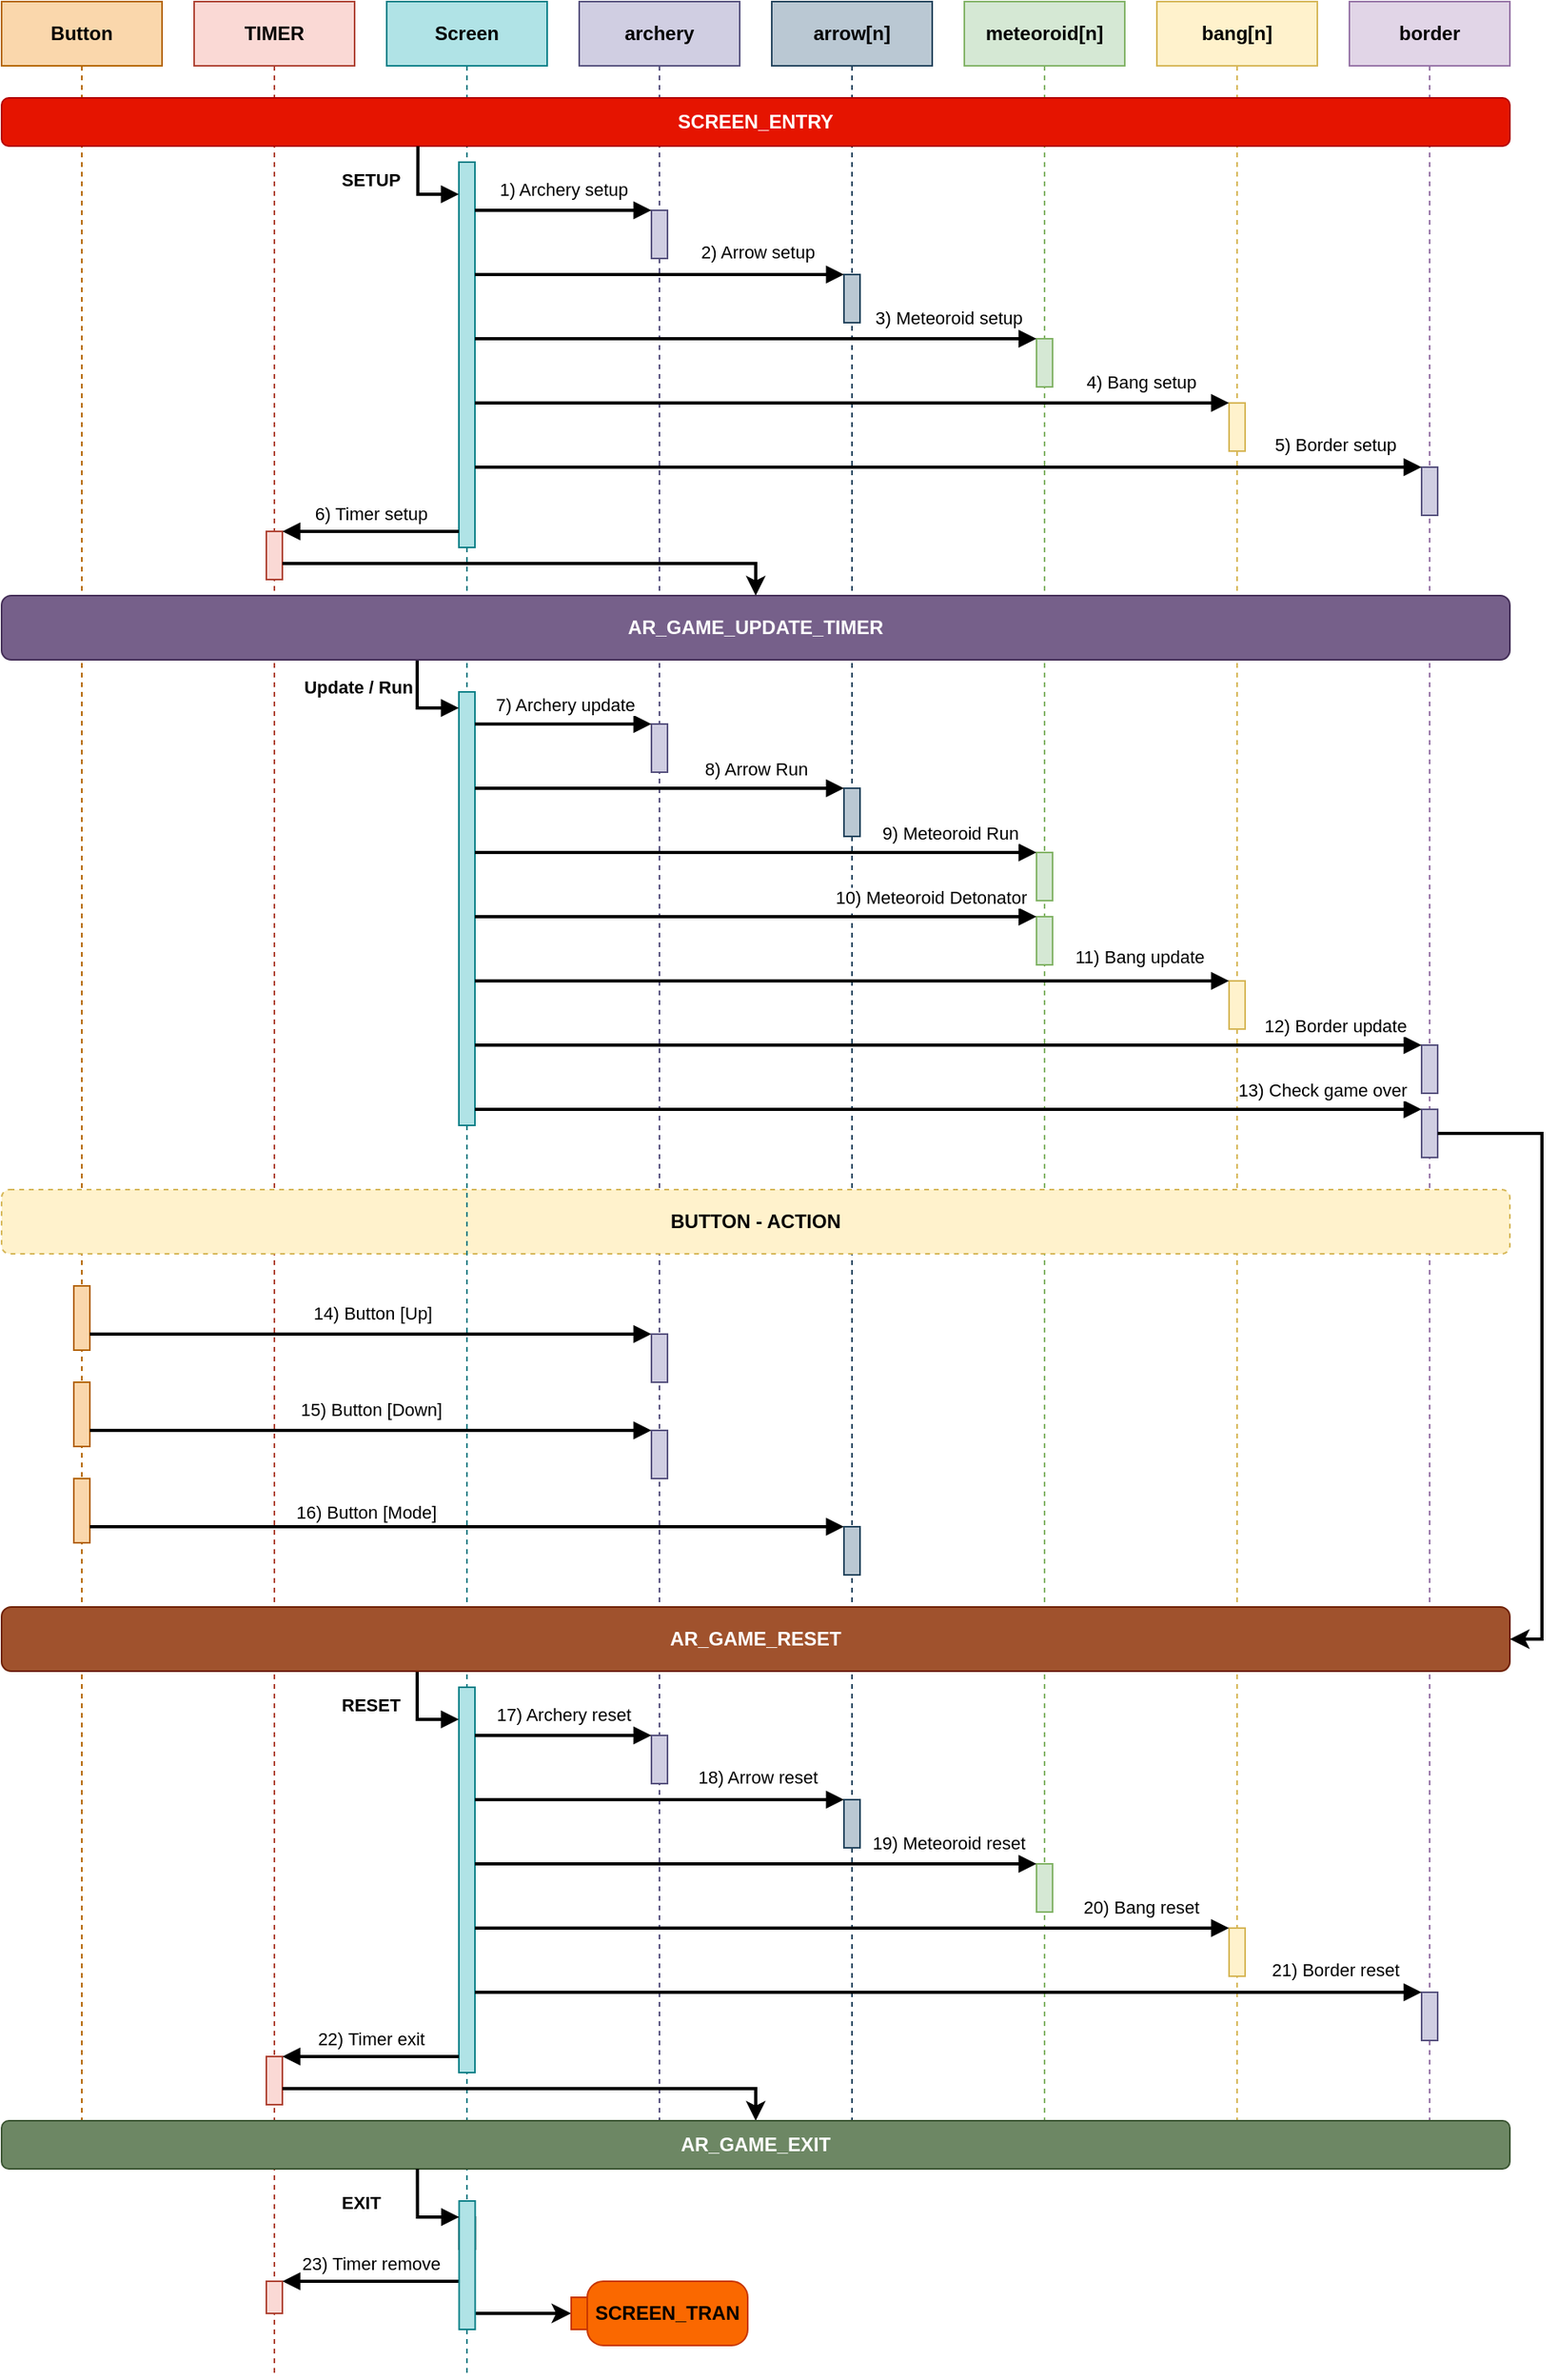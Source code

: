 <mxfile version="21.6.8" type="github">
  <diagram name="Page-1" id="XmMSLhCUoNzwrdltwVLn">
    <mxGraphModel dx="1434" dy="837" grid="1" gridSize="10" guides="1" tooltips="1" connect="1" arrows="1" fold="1" page="1" pageScale="1" pageWidth="850" pageHeight="1100" math="0" shadow="0">
      <root>
        <mxCell id="0" />
        <mxCell id="1" parent="0" />
        <mxCell id="TgqW0E55NQurusgmHkcH-16" value="&lt;b&gt;bang[n]&lt;/b&gt;" style="shape=umlLifeline;perimeter=lifelinePerimeter;whiteSpace=wrap;html=1;container=1;dropTarget=0;collapsible=0;recursiveResize=0;outlineConnect=0;portConstraint=eastwest;newEdgeStyle={&quot;edgeStyle&quot;:&quot;elbowEdgeStyle&quot;,&quot;elbow&quot;:&quot;vertical&quot;,&quot;curved&quot;:0,&quot;rounded&quot;:0};fillColor=#fff2cc;strokeColor=#d6b656;" parent="1" vertex="1">
          <mxGeometry x="760" y="40" width="100" height="1330" as="geometry" />
        </mxCell>
        <mxCell id="nxTy33qIeVhGuTtBE0xt-5" value="" style="html=1;points=[[0,0,0,0,5],[0,1,0,0,-5],[1,0,0,0,5],[1,1,0,0,-5]];perimeter=orthogonalPerimeter;outlineConnect=0;targetShapes=umlLifeline;portConstraint=eastwest;newEdgeStyle={&quot;curved&quot;:0,&quot;rounded&quot;:0};fillColor=#fff2cc;strokeColor=#d6b656;" vertex="1" parent="TgqW0E55NQurusgmHkcH-16">
          <mxGeometry x="45" y="250" width="10" height="30" as="geometry" />
        </mxCell>
        <mxCell id="TgqW0E55NQurusgmHkcH-17" value="&lt;b&gt;meteoroid[n]&lt;/b&gt;" style="shape=umlLifeline;perimeter=lifelinePerimeter;whiteSpace=wrap;html=1;container=1;dropTarget=0;collapsible=0;recursiveResize=0;outlineConnect=0;portConstraint=eastwest;newEdgeStyle={&quot;edgeStyle&quot;:&quot;elbowEdgeStyle&quot;,&quot;elbow&quot;:&quot;vertical&quot;,&quot;curved&quot;:0,&quot;rounded&quot;:0};fillColor=#d5e8d4;strokeColor=#82b366;" parent="1" vertex="1">
          <mxGeometry x="640" y="40" width="100" height="1340" as="geometry" />
        </mxCell>
        <mxCell id="nxTy33qIeVhGuTtBE0xt-3" value="" style="html=1;points=[[0,0,0,0,5],[0,1,0,0,-5],[1,0,0,0,5],[1,1,0,0,-5]];perimeter=orthogonalPerimeter;outlineConnect=0;targetShapes=umlLifeline;portConstraint=eastwest;newEdgeStyle={&quot;curved&quot;:0,&quot;rounded&quot;:0};fillColor=#d5e8d4;strokeColor=#82b366;" vertex="1" parent="TgqW0E55NQurusgmHkcH-17">
          <mxGeometry x="45" y="210" width="10" height="30" as="geometry" />
        </mxCell>
        <mxCell id="TgqW0E55NQurusgmHkcH-15" value="&lt;b&gt;arrow[n]&lt;/b&gt;" style="shape=umlLifeline;perimeter=lifelinePerimeter;whiteSpace=wrap;html=1;container=1;dropTarget=0;collapsible=0;recursiveResize=0;outlineConnect=0;portConstraint=eastwest;newEdgeStyle={&quot;edgeStyle&quot;:&quot;elbowEdgeStyle&quot;,&quot;elbow&quot;:&quot;vertical&quot;,&quot;curved&quot;:0,&quot;rounded&quot;:0};fillColor=#bac8d3;strokeColor=#23445d;" parent="1" vertex="1">
          <mxGeometry x="520" y="40" width="100" height="1340" as="geometry" />
        </mxCell>
        <mxCell id="TgqW0E55NQurusgmHkcH-34" value="" style="html=1;points=[[0,0,0,0,5],[0,1,0,0,-5],[1,0,0,0,5],[1,1,0,0,-5]];perimeter=orthogonalPerimeter;outlineConnect=0;targetShapes=umlLifeline;portConstraint=eastwest;newEdgeStyle={&quot;curved&quot;:0,&quot;rounded&quot;:0};fillColor=#bac8d3;strokeColor=#23445d;" parent="TgqW0E55NQurusgmHkcH-15" vertex="1">
          <mxGeometry x="45" y="170" width="10" height="30" as="geometry" />
        </mxCell>
        <mxCell id="TgqW0E55NQurusgmHkcH-18" value="&lt;b&gt;border&lt;/b&gt;" style="shape=umlLifeline;perimeter=lifelinePerimeter;whiteSpace=wrap;html=1;container=1;dropTarget=0;collapsible=0;recursiveResize=0;outlineConnect=0;portConstraint=eastwest;newEdgeStyle={&quot;edgeStyle&quot;:&quot;elbowEdgeStyle&quot;,&quot;elbow&quot;:&quot;vertical&quot;,&quot;curved&quot;:0,&quot;rounded&quot;:0};fillColor=#e1d5e7;strokeColor=#9673a6;" parent="1" vertex="1">
          <mxGeometry x="880" y="40" width="100" height="1330" as="geometry" />
        </mxCell>
        <mxCell id="nxTy33qIeVhGuTtBE0xt-7" value="" style="html=1;points=[[0,0,0,0,5],[0,1,0,0,-5],[1,0,0,0,5],[1,1,0,0,-5]];perimeter=orthogonalPerimeter;outlineConnect=0;targetShapes=umlLifeline;portConstraint=eastwest;newEdgeStyle={&quot;curved&quot;:0,&quot;rounded&quot;:0};fillColor=#d0cee2;strokeColor=#56517e;" vertex="1" parent="TgqW0E55NQurusgmHkcH-18">
          <mxGeometry x="45" y="290" width="10" height="30" as="geometry" />
        </mxCell>
        <mxCell id="TgqW0E55NQurusgmHkcH-14" value="&lt;b&gt;archery&lt;/b&gt;" style="shape=umlLifeline;perimeter=lifelinePerimeter;whiteSpace=wrap;html=1;container=1;dropTarget=0;collapsible=0;recursiveResize=0;outlineConnect=0;portConstraint=eastwest;newEdgeStyle={&quot;edgeStyle&quot;:&quot;elbowEdgeStyle&quot;,&quot;elbow&quot;:&quot;vertical&quot;,&quot;curved&quot;:0,&quot;rounded&quot;:0};fillColor=#d0cee2;strokeColor=#56517e;" parent="1" vertex="1">
          <mxGeometry x="400" y="40" width="100" height="1330" as="geometry" />
        </mxCell>
        <mxCell id="TgqW0E55NQurusgmHkcH-23" value="" style="html=1;points=[[0,0,0,0,5],[0,1,0,0,-5],[1,0,0,0,5],[1,1,0,0,-5]];perimeter=orthogonalPerimeter;outlineConnect=0;targetShapes=umlLifeline;portConstraint=eastwest;newEdgeStyle={&quot;curved&quot;:0,&quot;rounded&quot;:0};fillColor=#d0cee2;strokeColor=#56517e;" parent="TgqW0E55NQurusgmHkcH-14" vertex="1">
          <mxGeometry x="45" y="130" width="10" height="30" as="geometry" />
        </mxCell>
        <mxCell id="TgqW0E55NQurusgmHkcH-11" value="&lt;b&gt;Button&lt;/b&gt;" style="shape=umlLifeline;perimeter=lifelinePerimeter;whiteSpace=wrap;html=1;container=1;dropTarget=0;collapsible=0;recursiveResize=0;outlineConnect=0;portConstraint=eastwest;newEdgeStyle={&quot;curved&quot;:0,&quot;rounded&quot;:0};fillColor=#fad7ac;strokeColor=#b46504;" parent="1" vertex="1">
          <mxGeometry x="40" y="40" width="100" height="1340" as="geometry" />
        </mxCell>
        <mxCell id="TgqW0E55NQurusgmHkcH-12" value="&lt;b&gt;TIMER&lt;/b&gt;" style="shape=umlLifeline;perimeter=lifelinePerimeter;whiteSpace=wrap;html=1;container=1;dropTarget=0;collapsible=0;recursiveResize=0;outlineConnect=0;portConstraint=eastwest;newEdgeStyle={&quot;curved&quot;:0,&quot;rounded&quot;:0};fillColor=#fad9d5;strokeColor=#ae4132;" parent="1" vertex="1">
          <mxGeometry x="160" y="40" width="100" height="1480" as="geometry" />
        </mxCell>
        <mxCell id="nxTy33qIeVhGuTtBE0xt-9" value="" style="html=1;points=[[0,0,0,0,5],[0,1,0,0,-5],[1,0,0,0,5],[1,1,0,0,-5]];perimeter=orthogonalPerimeter;outlineConnect=0;targetShapes=umlLifeline;portConstraint=eastwest;newEdgeStyle={&quot;curved&quot;:0,&quot;rounded&quot;:0};fillColor=#fad9d5;strokeColor=#ae4132;" vertex="1" parent="TgqW0E55NQurusgmHkcH-12">
          <mxGeometry x="45" y="330" width="10" height="30" as="geometry" />
        </mxCell>
        <mxCell id="nxTy33qIeVhGuTtBE0xt-98" value="" style="html=1;points=[];perimeter=orthogonalPerimeter;outlineConnect=0;targetShapes=umlLifeline;portConstraint=eastwest;newEdgeStyle={&quot;edgeStyle&quot;:&quot;elbowEdgeStyle&quot;,&quot;elbow&quot;:&quot;vertical&quot;,&quot;curved&quot;:0,&quot;rounded&quot;:0};fillColor=#fad7ac;strokeColor=#b46504;" vertex="1" parent="TgqW0E55NQurusgmHkcH-12">
          <mxGeometry x="-75" y="800" width="10" height="40" as="geometry" />
        </mxCell>
        <mxCell id="nxTy33qIeVhGuTtBE0xt-105" value="" style="html=1;verticalAlign=bottom;endArrow=block;curved=0;rounded=0;strokeWidth=2;" edge="1" parent="TgqW0E55NQurusgmHkcH-12" target="nxTy33qIeVhGuTtBE0xt-104" source="nxTy33qIeVhGuTtBE0xt-98">
          <mxGeometry width="80" relative="1" as="geometry">
            <mxPoint x="-60" y="830" as="sourcePoint" />
            <mxPoint x="300" y="860" as="targetPoint" />
            <Array as="points">
              <mxPoint x="250" y="830" />
            </Array>
          </mxGeometry>
        </mxCell>
        <mxCell id="nxTy33qIeVhGuTtBE0xt-150" value="14) Button [Up] " style="edgeLabel;html=1;align=center;verticalAlign=middle;resizable=0;points=[];" vertex="1" connectable="0" parent="nxTy33qIeVhGuTtBE0xt-105">
          <mxGeometry x="0.02" y="1" relative="1" as="geometry">
            <mxPoint x="-3" y="-12" as="offset" />
          </mxGeometry>
        </mxCell>
        <mxCell id="nxTy33qIeVhGuTtBE0xt-104" value="" style="html=1;points=[[0,0,0,0,5],[0,1,0,0,-5],[1,0,0,0,5],[1,1,0,0,-5]];perimeter=orthogonalPerimeter;outlineConnect=0;targetShapes=umlLifeline;portConstraint=eastwest;newEdgeStyle={&quot;curved&quot;:0,&quot;rounded&quot;:0};fillColor=#d0cee2;strokeColor=#56517e;" vertex="1" parent="TgqW0E55NQurusgmHkcH-12">
          <mxGeometry x="285" y="830" width="10" height="30" as="geometry" />
        </mxCell>
        <mxCell id="nxTy33qIeVhGuTtBE0xt-106" value="" style="html=1;points=[];perimeter=orthogonalPerimeter;outlineConnect=0;targetShapes=umlLifeline;portConstraint=eastwest;newEdgeStyle={&quot;edgeStyle&quot;:&quot;elbowEdgeStyle&quot;,&quot;elbow&quot;:&quot;vertical&quot;,&quot;curved&quot;:0,&quot;rounded&quot;:0};fillColor=#fad7ac;strokeColor=#b46504;" vertex="1" parent="TgqW0E55NQurusgmHkcH-12">
          <mxGeometry x="-75" y="860" width="10" height="40" as="geometry" />
        </mxCell>
        <mxCell id="nxTy33qIeVhGuTtBE0xt-108" value="" style="html=1;verticalAlign=bottom;endArrow=block;curved=0;rounded=0;strokeWidth=2;" edge="1" parent="TgqW0E55NQurusgmHkcH-12" source="nxTy33qIeVhGuTtBE0xt-106" target="nxTy33qIeVhGuTtBE0xt-107">
          <mxGeometry width="80" relative="1" as="geometry">
            <mxPoint x="-60" y="890" as="sourcePoint" />
            <mxPoint x="300" y="920" as="targetPoint" />
            <Array as="points">
              <mxPoint x="250" y="890" />
            </Array>
            <mxPoint as="offset" />
          </mxGeometry>
        </mxCell>
        <mxCell id="nxTy33qIeVhGuTtBE0xt-107" value="" style="html=1;points=[[0,0,0,0,5],[0,1,0,0,-5],[1,0,0,0,5],[1,1,0,0,-5]];perimeter=orthogonalPerimeter;outlineConnect=0;targetShapes=umlLifeline;portConstraint=eastwest;newEdgeStyle={&quot;curved&quot;:0,&quot;rounded&quot;:0};fillColor=#d0cee2;strokeColor=#56517e;" vertex="1" parent="TgqW0E55NQurusgmHkcH-12">
          <mxGeometry x="285" y="890" width="10" height="30" as="geometry" />
        </mxCell>
        <mxCell id="nxTy33qIeVhGuTtBE0xt-109" value="" style="html=1;points=[];perimeter=orthogonalPerimeter;outlineConnect=0;targetShapes=umlLifeline;portConstraint=eastwest;newEdgeStyle={&quot;edgeStyle&quot;:&quot;elbowEdgeStyle&quot;,&quot;elbow&quot;:&quot;vertical&quot;,&quot;curved&quot;:0,&quot;rounded&quot;:0};fillColor=#fad7ac;strokeColor=#b46504;" vertex="1" parent="TgqW0E55NQurusgmHkcH-12">
          <mxGeometry x="-75" y="920" width="10" height="40" as="geometry" />
        </mxCell>
        <mxCell id="nxTy33qIeVhGuTtBE0xt-111" value="" style="html=1;verticalAlign=bottom;endArrow=block;curved=0;rounded=0;strokeWidth=2;" edge="1" parent="TgqW0E55NQurusgmHkcH-12" source="nxTy33qIeVhGuTtBE0xt-109">
          <mxGeometry x="-0.255" width="80" relative="1" as="geometry">
            <mxPoint x="-60" y="950" as="sourcePoint" />
            <mxPoint x="405" y="950" as="targetPoint" />
            <Array as="points">
              <mxPoint x="250" y="950" />
            </Array>
            <mxPoint as="offset" />
          </mxGeometry>
        </mxCell>
        <mxCell id="nxTy33qIeVhGuTtBE0xt-103" value="&lt;b&gt;BUTTON - ACTION&lt;/b&gt;" style="html=1;align=center;verticalAlign=middle;rounded=1;absoluteArcSize=1;arcSize=10;dashed=1;whiteSpace=wrap;fillColor=#fff2cc;strokeColor=#d6b656;" vertex="1" parent="TgqW0E55NQurusgmHkcH-12">
          <mxGeometry x="-120" y="740" width="940" height="40" as="geometry" />
        </mxCell>
        <mxCell id="nxTy33qIeVhGuTtBE0xt-110" value="" style="html=1;points=[[0,0,0,0,5],[0,1,0,0,-5],[1,0,0,0,5],[1,1,0,0,-5]];perimeter=orthogonalPerimeter;outlineConnect=0;targetShapes=umlLifeline;portConstraint=eastwest;newEdgeStyle={&quot;curved&quot;:0,&quot;rounded&quot;:0};fillColor=#bac8d3;strokeColor=#23445d;" vertex="1" parent="TgqW0E55NQurusgmHkcH-12">
          <mxGeometry x="405" y="950" width="10" height="30" as="geometry" />
        </mxCell>
        <mxCell id="nxTy33qIeVhGuTtBE0xt-157" value="" style="html=1;points=[[0,0,0,0,5],[0,1,0,0,-5],[1,0,0,0,5],[1,1,0,0,-5]];perimeter=orthogonalPerimeter;outlineConnect=0;targetShapes=umlLifeline;portConstraint=eastwest;newEdgeStyle={&quot;curved&quot;:0,&quot;rounded&quot;:0};fillColor=#fad9d5;strokeColor=#ae4132;" vertex="1" parent="TgqW0E55NQurusgmHkcH-12">
          <mxGeometry x="45" y="1420" width="10" height="20" as="geometry" />
        </mxCell>
        <mxCell id="nxTy33qIeVhGuTtBE0xt-158" value="" style="html=1;verticalAlign=bottom;endArrow=block;curved=0;rounded=0;strokeWidth=2;" edge="1" parent="TgqW0E55NQurusgmHkcH-12" target="nxTy33qIeVhGuTtBE0xt-157">
          <mxGeometry width="80" relative="1" as="geometry">
            <mxPoint x="165" y="1420" as="sourcePoint" />
            <mxPoint x="55" y="1450" as="targetPoint" />
            <Array as="points" />
          </mxGeometry>
        </mxCell>
        <mxCell id="nxTy33qIeVhGuTtBE0xt-159" value="23) Timer remove" style="edgeLabel;html=1;align=center;verticalAlign=middle;resizable=0;points=[];" vertex="1" connectable="0" parent="nxTy33qIeVhGuTtBE0xt-158">
          <mxGeometry x="-0.166" y="-2" relative="1" as="geometry">
            <mxPoint x="-9" y="-9" as="offset" />
          </mxGeometry>
        </mxCell>
        <mxCell id="TgqW0E55NQurusgmHkcH-13" value="&lt;b&gt;Screen&lt;/b&gt;" style="shape=umlLifeline;perimeter=lifelinePerimeter;whiteSpace=wrap;html=1;container=1;dropTarget=0;collapsible=0;recursiveResize=0;outlineConnect=0;portConstraint=eastwest;newEdgeStyle={&quot;edgeStyle&quot;:&quot;elbowEdgeStyle&quot;,&quot;elbow&quot;:&quot;vertical&quot;,&quot;curved&quot;:0,&quot;rounded&quot;:0};fillColor=#b0e3e6;strokeColor=#0e8088;" parent="1" vertex="1">
          <mxGeometry x="280" y="40" width="100" height="1480" as="geometry" />
        </mxCell>
        <mxCell id="TgqW0E55NQurusgmHkcH-22" value="" style="html=1;points=[[0,0,0,0,5],[0,1,0,0,-5],[1,0,0,0,5],[1,1,0,0,-5]];perimeter=orthogonalPerimeter;outlineConnect=0;targetShapes=umlLifeline;portConstraint=eastwest;newEdgeStyle={&quot;curved&quot;:0,&quot;rounded&quot;:0};" parent="TgqW0E55NQurusgmHkcH-13" vertex="1">
          <mxGeometry x="45" y="120" width="10" height="20" as="geometry" />
        </mxCell>
        <mxCell id="TgqW0E55NQurusgmHkcH-31" value="" style="html=1;points=[[0,0,0,0,5],[0,1,0,0,-5],[1,0,0,0,5],[1,1,0,0,-5]];perimeter=orthogonalPerimeter;outlineConnect=0;targetShapes=umlLifeline;portConstraint=eastwest;newEdgeStyle={&quot;curved&quot;:0,&quot;rounded&quot;:0};fillColor=#b0e3e6;strokeColor=#0e8088;" parent="TgqW0E55NQurusgmHkcH-13" vertex="1">
          <mxGeometry x="45" y="100" width="10" height="240" as="geometry" />
        </mxCell>
        <mxCell id="nxTy33qIeVhGuTtBE0xt-81" value="" style="html=1;points=[[0,0,0,0,5],[0,1,0,0,-5],[1,0,0,0,5],[1,1,0,0,-5]];perimeter=orthogonalPerimeter;outlineConnect=0;targetShapes=umlLifeline;portConstraint=eastwest;newEdgeStyle={&quot;curved&quot;:0,&quot;rounded&quot;:0};" vertex="1" parent="TgqW0E55NQurusgmHkcH-13">
          <mxGeometry x="45" y="440" width="10" height="20" as="geometry" />
        </mxCell>
        <mxCell id="nxTy33qIeVhGuTtBE0xt-82" value="" style="html=1;points=[[0,0,0,0,5],[0,1,0,0,-5],[1,0,0,0,5],[1,1,0,0,-5]];perimeter=orthogonalPerimeter;outlineConnect=0;targetShapes=umlLifeline;portConstraint=eastwest;newEdgeStyle={&quot;curved&quot;:0,&quot;rounded&quot;:0};fillColor=#b0e3e6;strokeColor=#0e8088;" vertex="1" parent="TgqW0E55NQurusgmHkcH-13">
          <mxGeometry x="45" y="430" width="10" height="270" as="geometry" />
        </mxCell>
        <mxCell id="nxTy33qIeVhGuTtBE0xt-83" value="" style="html=1;points=[[0,0,0,0,5],[0,1,0,0,-5],[1,0,0,0,5],[1,1,0,0,-5]];perimeter=orthogonalPerimeter;outlineConnect=0;targetShapes=umlLifeline;portConstraint=eastwest;newEdgeStyle={&quot;curved&quot;:0,&quot;rounded&quot;:0};fillColor=#d0cee2;strokeColor=#56517e;" vertex="1" parent="TgqW0E55NQurusgmHkcH-13">
          <mxGeometry x="165" y="450" width="10" height="30" as="geometry" />
        </mxCell>
        <mxCell id="nxTy33qIeVhGuTtBE0xt-89" value="" style="html=1;verticalAlign=bottom;endArrow=block;curved=0;rounded=0;strokeWidth=2;" edge="1" parent="TgqW0E55NQurusgmHkcH-13" source="nxTy33qIeVhGuTtBE0xt-82" target="nxTy33qIeVhGuTtBE0xt-83">
          <mxGeometry width="80" relative="1" as="geometry">
            <mxPoint x="60" y="450" as="sourcePoint" />
            <mxPoint x="180" y="480" as="targetPoint" />
            <Array as="points">
              <mxPoint x="130" y="450" />
            </Array>
          </mxGeometry>
        </mxCell>
        <mxCell id="nxTy33qIeVhGuTtBE0xt-119" value="7) Archery update" style="edgeLabel;html=1;align=center;verticalAlign=middle;resizable=0;points=[];" vertex="1" connectable="0" parent="nxTy33qIeVhGuTtBE0xt-89">
          <mxGeometry x="0.157" y="1" relative="1" as="geometry">
            <mxPoint x="-8" y="-11" as="offset" />
          </mxGeometry>
        </mxCell>
        <mxCell id="nxTy33qIeVhGuTtBE0xt-84" value="" style="html=1;points=[[0,0,0,0,5],[0,1,0,0,-5],[1,0,0,0,5],[1,1,0,0,-5]];perimeter=orthogonalPerimeter;outlineConnect=0;targetShapes=umlLifeline;portConstraint=eastwest;newEdgeStyle={&quot;curved&quot;:0,&quot;rounded&quot;:0};fillColor=#bac8d3;strokeColor=#23445d;" vertex="1" parent="TgqW0E55NQurusgmHkcH-13">
          <mxGeometry x="285" y="490" width="10" height="30" as="geometry" />
        </mxCell>
        <mxCell id="nxTy33qIeVhGuTtBE0xt-90" value="" style="html=1;verticalAlign=bottom;endArrow=block;curved=0;rounded=0;strokeWidth=2;" edge="1" parent="TgqW0E55NQurusgmHkcH-13" source="nxTy33qIeVhGuTtBE0xt-82" target="nxTy33qIeVhGuTtBE0xt-84">
          <mxGeometry x="0.522" width="80" relative="1" as="geometry">
            <mxPoint x="60" y="490" as="sourcePoint" />
            <mxPoint x="280" y="490" as="targetPoint" />
            <Array as="points">
              <mxPoint x="135" y="490" />
            </Array>
            <mxPoint as="offset" />
          </mxGeometry>
        </mxCell>
        <mxCell id="nxTy33qIeVhGuTtBE0xt-120" value="8) Arrow Run" style="edgeLabel;html=1;align=center;verticalAlign=middle;resizable=0;points=[];" vertex="1" connectable="0" parent="nxTy33qIeVhGuTtBE0xt-90">
          <mxGeometry x="0.332" y="1" relative="1" as="geometry">
            <mxPoint x="22" y="-11" as="offset" />
          </mxGeometry>
        </mxCell>
        <mxCell id="nxTy33qIeVhGuTtBE0xt-86" value="" style="html=1;points=[[0,0,0,0,5],[0,1,0,0,-5],[1,0,0,0,5],[1,1,0,0,-5]];perimeter=orthogonalPerimeter;outlineConnect=0;targetShapes=umlLifeline;portConstraint=eastwest;newEdgeStyle={&quot;curved&quot;:0,&quot;rounded&quot;:0};fillColor=#d5e8d4;strokeColor=#82b366;" vertex="1" parent="TgqW0E55NQurusgmHkcH-13">
          <mxGeometry x="405" y="530" width="10" height="30" as="geometry" />
        </mxCell>
        <mxCell id="nxTy33qIeVhGuTtBE0xt-91" value="" style="html=1;verticalAlign=bottom;endArrow=block;curved=0;rounded=0;strokeWidth=2;" edge="1" parent="TgqW0E55NQurusgmHkcH-13" source="nxTy33qIeVhGuTtBE0xt-82" target="nxTy33qIeVhGuTtBE0xt-86">
          <mxGeometry x="0.684" width="80" relative="1" as="geometry">
            <mxPoint x="175" y="530" as="sourcePoint" />
            <mxPoint x="400" y="530" as="targetPoint" />
            <Array as="points">
              <mxPoint x="255" y="530" />
            </Array>
            <mxPoint as="offset" />
          </mxGeometry>
        </mxCell>
        <mxCell id="nxTy33qIeVhGuTtBE0xt-122" value="9) Meteoroid Run" style="edgeLabel;html=1;align=center;verticalAlign=middle;resizable=0;points=[];" vertex="1" connectable="0" parent="nxTy33qIeVhGuTtBE0xt-91">
          <mxGeometry x="0.551" y="1" relative="1" as="geometry">
            <mxPoint x="24" y="-11" as="offset" />
          </mxGeometry>
        </mxCell>
        <mxCell id="nxTy33qIeVhGuTtBE0xt-88" value="" style="html=1;align=left;spacingLeft=2;endArrow=block;rounded=0;edgeStyle=orthogonalEdgeStyle;curved=0;rounded=0;exitX=0.276;exitY=1.004;exitDx=0;exitDy=0;exitPerimeter=0;strokeWidth=2;" edge="1" parent="TgqW0E55NQurusgmHkcH-13" target="nxTy33qIeVhGuTtBE0xt-82">
          <mxGeometry x="-0.268" y="-51" relative="1" as="geometry">
            <mxPoint x="19" y="410" as="sourcePoint" />
            <Array as="points">
              <mxPoint x="19" y="440" />
            </Array>
            <mxPoint y="1" as="offset" />
          </mxGeometry>
        </mxCell>
        <mxCell id="nxTy33qIeVhGuTtBE0xt-118" value="&lt;b&gt;Update / Run&lt;/b&gt;" style="edgeLabel;html=1;align=center;verticalAlign=middle;resizable=0;points=[];" vertex="1" connectable="0" parent="nxTy33qIeVhGuTtBE0xt-88">
          <mxGeometry x="-0.137" y="-2" relative="1" as="geometry">
            <mxPoint x="-35" y="-7" as="offset" />
          </mxGeometry>
        </mxCell>
        <mxCell id="nxTy33qIeVhGuTtBE0xt-101" value="" style="html=1;points=[[0,0,0,0,5],[0,1,0,0,-5],[1,0,0,0,5],[1,1,0,0,-5]];perimeter=orthogonalPerimeter;outlineConnect=0;targetShapes=umlLifeline;portConstraint=eastwest;newEdgeStyle={&quot;curved&quot;:0,&quot;rounded&quot;:0};fillColor=#d0cee2;strokeColor=#56517e;" vertex="1" parent="TgqW0E55NQurusgmHkcH-13">
          <mxGeometry x="645" y="690" width="10" height="30" as="geometry" />
        </mxCell>
        <mxCell id="nxTy33qIeVhGuTtBE0xt-102" value="" style="html=1;verticalAlign=bottom;endArrow=block;curved=0;rounded=0;strokeWidth=2;" edge="1" parent="TgqW0E55NQurusgmHkcH-13" target="nxTy33qIeVhGuTtBE0xt-101">
          <mxGeometry x="0.814" width="80" relative="1" as="geometry">
            <mxPoint x="55" y="690" as="sourcePoint" />
            <mxPoint x="640" y="690" as="targetPoint" />
            <Array as="points">
              <mxPoint x="495" y="690" />
            </Array>
            <mxPoint as="offset" />
          </mxGeometry>
        </mxCell>
        <mxCell id="nxTy33qIeVhGuTtBE0xt-87" value="" style="html=1;points=[[0,0,0,0,5],[0,1,0,0,-5],[1,0,0,0,5],[1,1,0,0,-5]];perimeter=orthogonalPerimeter;outlineConnect=0;targetShapes=umlLifeline;portConstraint=eastwest;newEdgeStyle={&quot;curved&quot;:0,&quot;rounded&quot;:0};fillColor=#d0cee2;strokeColor=#56517e;" vertex="1" parent="TgqW0E55NQurusgmHkcH-13">
          <mxGeometry x="645" y="650" width="10" height="30" as="geometry" />
        </mxCell>
        <mxCell id="nxTy33qIeVhGuTtBE0xt-99" value="" style="html=1;points=[[0,0,0,0,5],[0,1,0,0,-5],[1,0,0,0,5],[1,1,0,0,-5]];perimeter=orthogonalPerimeter;outlineConnect=0;targetShapes=umlLifeline;portConstraint=eastwest;newEdgeStyle={&quot;curved&quot;:0,&quot;rounded&quot;:0};fillColor=#d5e8d4;strokeColor=#82b366;" vertex="1" parent="TgqW0E55NQurusgmHkcH-13">
          <mxGeometry x="405" y="570" width="10" height="30" as="geometry" />
        </mxCell>
        <mxCell id="nxTy33qIeVhGuTtBE0xt-100" value="" style="html=1;verticalAlign=bottom;endArrow=block;curved=0;rounded=0;strokeWidth=2;" edge="1" parent="TgqW0E55NQurusgmHkcH-13" target="nxTy33qIeVhGuTtBE0xt-99">
          <mxGeometry x="0.686" width="80" relative="1" as="geometry">
            <mxPoint x="55" y="570" as="sourcePoint" />
            <mxPoint x="400" y="570" as="targetPoint" />
            <Array as="points">
              <mxPoint x="255" y="570" />
            </Array>
            <mxPoint as="offset" />
          </mxGeometry>
        </mxCell>
        <mxCell id="nxTy33qIeVhGuTtBE0xt-85" value="" style="html=1;points=[[0,0,0,0,5],[0,1,0,0,-5],[1,0,0,0,5],[1,1,0,0,-5]];perimeter=orthogonalPerimeter;outlineConnect=0;targetShapes=umlLifeline;portConstraint=eastwest;newEdgeStyle={&quot;curved&quot;:0,&quot;rounded&quot;:0};fillColor=#fff2cc;strokeColor=#d6b656;" vertex="1" parent="TgqW0E55NQurusgmHkcH-13">
          <mxGeometry x="525" y="610" width="10" height="30" as="geometry" />
        </mxCell>
        <mxCell id="nxTy33qIeVhGuTtBE0xt-92" value="" style="html=1;verticalAlign=bottom;endArrow=block;curved=0;rounded=0;strokeWidth=2;" edge="1" parent="TgqW0E55NQurusgmHkcH-13">
          <mxGeometry x="0.765" width="80" relative="1" as="geometry">
            <mxPoint x="55" y="610" as="sourcePoint" />
            <mxPoint x="525" y="610" as="targetPoint" />
            <Array as="points">
              <mxPoint x="375" y="610" />
            </Array>
            <mxPoint as="offset" />
          </mxGeometry>
        </mxCell>
        <mxCell id="nxTy33qIeVhGuTtBE0xt-124" value="11) Bang update" style="edgeLabel;html=1;align=center;verticalAlign=middle;resizable=0;points=[];" vertex="1" connectable="0" parent="nxTy33qIeVhGuTtBE0xt-92">
          <mxGeometry x="0.721" y="2" relative="1" as="geometry">
            <mxPoint x="9" y="-13" as="offset" />
          </mxGeometry>
        </mxCell>
        <mxCell id="nxTy33qIeVhGuTtBE0xt-93" value="" style="html=1;verticalAlign=bottom;endArrow=block;curved=0;rounded=0;strokeWidth=2;" edge="1" parent="TgqW0E55NQurusgmHkcH-13" target="nxTy33qIeVhGuTtBE0xt-87">
          <mxGeometry x="0.814" width="80" relative="1" as="geometry">
            <mxPoint x="55" y="650" as="sourcePoint" />
            <mxPoint x="640" y="650" as="targetPoint" />
            <Array as="points">
              <mxPoint x="495" y="650" />
            </Array>
            <mxPoint as="offset" />
          </mxGeometry>
        </mxCell>
        <mxCell id="nxTy33qIeVhGuTtBE0xt-148" value="12) Border update" style="edgeLabel;html=1;align=center;verticalAlign=middle;resizable=0;points=[];" vertex="1" connectable="0" parent="nxTy33qIeVhGuTtBE0xt-93">
          <mxGeometry x="0.833" y="2" relative="1" as="geometry">
            <mxPoint x="-5" y="-10" as="offset" />
          </mxGeometry>
        </mxCell>
        <mxCell id="nxTy33qIeVhGuTtBE0xt-123" value="10) Meteoroid Detonator" style="edgeLabel;html=1;align=center;verticalAlign=middle;resizable=0;points=[];" vertex="1" connectable="0" parent="TgqW0E55NQurusgmHkcH-13">
          <mxGeometry x="339.004" y="558" as="geometry" />
        </mxCell>
        <mxCell id="nxTy33qIeVhGuTtBE0xt-126" value="" style="html=1;points=[[0,0,0,0,5],[0,1,0,0,-5],[1,0,0,0,5],[1,1,0,0,-5]];perimeter=orthogonalPerimeter;outlineConnect=0;targetShapes=umlLifeline;portConstraint=eastwest;newEdgeStyle={&quot;curved&quot;:0,&quot;rounded&quot;:0};fillColor=#d0cee2;strokeColor=#56517e;" vertex="1" parent="TgqW0E55NQurusgmHkcH-13">
          <mxGeometry x="165" y="1080" width="10" height="30" as="geometry" />
        </mxCell>
        <mxCell id="nxTy33qIeVhGuTtBE0xt-127" value="" style="html=1;points=[[0,0,0,0,5],[0,1,0,0,-5],[1,0,0,0,5],[1,1,0,0,-5]];perimeter=orthogonalPerimeter;outlineConnect=0;targetShapes=umlLifeline;portConstraint=eastwest;newEdgeStyle={&quot;curved&quot;:0,&quot;rounded&quot;:0};fillColor=#d0cee2;strokeColor=#56517e;" vertex="1" parent="TgqW0E55NQurusgmHkcH-13">
          <mxGeometry x="645" y="1240" width="10" height="30" as="geometry" />
        </mxCell>
        <mxCell id="nxTy33qIeVhGuTtBE0xt-128" value="" style="html=1;points=[[0,0,0,0,5],[0,1,0,0,-5],[1,0,0,0,5],[1,1,0,0,-5]];perimeter=orthogonalPerimeter;outlineConnect=0;targetShapes=umlLifeline;portConstraint=eastwest;newEdgeStyle={&quot;curved&quot;:0,&quot;rounded&quot;:0};fillColor=#fad9d5;strokeColor=#ae4132;" vertex="1" parent="TgqW0E55NQurusgmHkcH-13">
          <mxGeometry x="-75" y="1280" width="10" height="30" as="geometry" />
        </mxCell>
        <mxCell id="nxTy33qIeVhGuTtBE0xt-129" value="" style="html=1;points=[[0,0,0,0,5],[0,1,0,0,-5],[1,0,0,0,5],[1,1,0,0,-5]];perimeter=orthogonalPerimeter;outlineConnect=0;targetShapes=umlLifeline;portConstraint=eastwest;newEdgeStyle={&quot;curved&quot;:0,&quot;rounded&quot;:0};" vertex="1" parent="TgqW0E55NQurusgmHkcH-13">
          <mxGeometry x="45" y="1070" width="10" height="20" as="geometry" />
        </mxCell>
        <mxCell id="nxTy33qIeVhGuTtBE0xt-130" value="" style="html=1;points=[[0,0,0,0,5],[0,1,0,0,-5],[1,0,0,0,5],[1,1,0,0,-5]];perimeter=orthogonalPerimeter;outlineConnect=0;targetShapes=umlLifeline;portConstraint=eastwest;newEdgeStyle={&quot;curved&quot;:0,&quot;rounded&quot;:0};fillColor=#b0e3e6;strokeColor=#0e8088;" vertex="1" parent="TgqW0E55NQurusgmHkcH-13">
          <mxGeometry x="45" y="1050" width="10" height="240" as="geometry" />
        </mxCell>
        <mxCell id="nxTy33qIeVhGuTtBE0xt-131" value="" style="html=1;points=[[0,0,0,0,5],[0,1,0,0,-5],[1,0,0,0,5],[1,1,0,0,-5]];perimeter=orthogonalPerimeter;outlineConnect=0;targetShapes=umlLifeline;portConstraint=eastwest;newEdgeStyle={&quot;curved&quot;:0,&quot;rounded&quot;:0};fillColor=#bac8d3;strokeColor=#23445d;" vertex="1" parent="TgqW0E55NQurusgmHkcH-13">
          <mxGeometry x="285" y="1120" width="10" height="30" as="geometry" />
        </mxCell>
        <mxCell id="nxTy33qIeVhGuTtBE0xt-132" value="" style="html=1;points=[[0,0,0,0,5],[0,1,0,0,-5],[1,0,0,0,5],[1,1,0,0,-5]];perimeter=orthogonalPerimeter;outlineConnect=0;targetShapes=umlLifeline;portConstraint=eastwest;newEdgeStyle={&quot;curved&quot;:0,&quot;rounded&quot;:0};fillColor=#fff2cc;strokeColor=#d6b656;" vertex="1" parent="TgqW0E55NQurusgmHkcH-13">
          <mxGeometry x="525" y="1200" width="10" height="30" as="geometry" />
        </mxCell>
        <mxCell id="nxTy33qIeVhGuTtBE0xt-133" value="" style="html=1;points=[[0,0,0,0,5],[0,1,0,0,-5],[1,0,0,0,5],[1,1,0,0,-5]];perimeter=orthogonalPerimeter;outlineConnect=0;targetShapes=umlLifeline;portConstraint=eastwest;newEdgeStyle={&quot;curved&quot;:0,&quot;rounded&quot;:0};fillColor=#d5e8d4;strokeColor=#82b366;" vertex="1" parent="TgqW0E55NQurusgmHkcH-13">
          <mxGeometry x="405" y="1160" width="10" height="30" as="geometry" />
        </mxCell>
        <mxCell id="nxTy33qIeVhGuTtBE0xt-134" value="&lt;b&gt;RESET&lt;/b&gt;" style="html=1;align=left;spacingLeft=2;endArrow=block;rounded=0;edgeStyle=orthogonalEdgeStyle;curved=0;rounded=0;exitX=0.276;exitY=1.004;exitDx=0;exitDy=0;exitPerimeter=0;strokeWidth=2;" edge="1" parent="TgqW0E55NQurusgmHkcH-13" target="nxTy33qIeVhGuTtBE0xt-130">
          <mxGeometry x="-0.014" y="-32" relative="1" as="geometry">
            <mxPoint x="19" y="1040" as="sourcePoint" />
            <Array as="points">
              <mxPoint x="19" y="1070" />
            </Array>
            <mxPoint x="-19" y="-7" as="offset" />
          </mxGeometry>
        </mxCell>
        <mxCell id="nxTy33qIeVhGuTtBE0xt-135" value="" style="html=1;verticalAlign=bottom;endArrow=block;curved=0;rounded=0;strokeWidth=2;" edge="1" parent="TgqW0E55NQurusgmHkcH-13" source="nxTy33qIeVhGuTtBE0xt-130" target="nxTy33qIeVhGuTtBE0xt-126">
          <mxGeometry x="-0.005" width="80" relative="1" as="geometry">
            <mxPoint x="60" y="1080" as="sourcePoint" />
            <mxPoint x="180" y="1110" as="targetPoint" />
            <Array as="points">
              <mxPoint x="130" y="1080" />
            </Array>
            <mxPoint as="offset" />
          </mxGeometry>
        </mxCell>
        <mxCell id="nxTy33qIeVhGuTtBE0xt-136" value="17) Archery reset" style="edgeLabel;html=1;align=center;verticalAlign=middle;resizable=0;points=[];" vertex="1" connectable="0" parent="nxTy33qIeVhGuTtBE0xt-135">
          <mxGeometry x="0.017" relative="1" as="geometry">
            <mxPoint x="-1" y="-13" as="offset" />
          </mxGeometry>
        </mxCell>
        <mxCell id="nxTy33qIeVhGuTtBE0xt-137" value="" style="html=1;verticalAlign=bottom;endArrow=block;curved=0;rounded=0;strokeWidth=2;" edge="1" parent="TgqW0E55NQurusgmHkcH-13" source="nxTy33qIeVhGuTtBE0xt-130" target="nxTy33qIeVhGuTtBE0xt-131">
          <mxGeometry x="0.435" y="20" width="80" relative="1" as="geometry">
            <mxPoint x="60" y="1120" as="sourcePoint" />
            <mxPoint x="280" y="1120" as="targetPoint" />
            <Array as="points">
              <mxPoint x="135" y="1120" />
            </Array>
            <mxPoint as="offset" />
          </mxGeometry>
        </mxCell>
        <mxCell id="nxTy33qIeVhGuTtBE0xt-138" value="18) Arrow reset" style="edgeLabel;html=1;align=center;verticalAlign=middle;resizable=0;points=[];" vertex="1" connectable="0" parent="nxTy33qIeVhGuTtBE0xt-137">
          <mxGeometry x="0.446" y="23" relative="1" as="geometry">
            <mxPoint x="9" y="9" as="offset" />
          </mxGeometry>
        </mxCell>
        <mxCell id="nxTy33qIeVhGuTtBE0xt-139" value="" style="html=1;verticalAlign=bottom;endArrow=block;curved=0;rounded=0;strokeWidth=2;" edge="1" parent="TgqW0E55NQurusgmHkcH-13" source="nxTy33qIeVhGuTtBE0xt-130" target="nxTy33qIeVhGuTtBE0xt-133">
          <mxGeometry x="0.686" width="80" relative="1" as="geometry">
            <mxPoint x="175" y="1160" as="sourcePoint" />
            <mxPoint x="400" y="1160" as="targetPoint" />
            <Array as="points">
              <mxPoint x="255" y="1160" />
            </Array>
            <mxPoint as="offset" />
          </mxGeometry>
        </mxCell>
        <mxCell id="nxTy33qIeVhGuTtBE0xt-140" value="19) Meteoroid reset" style="edgeLabel;html=1;align=center;verticalAlign=middle;resizable=0;points=[];" vertex="1" connectable="0" parent="nxTy33qIeVhGuTtBE0xt-139">
          <mxGeometry x="0.644" relative="1" as="geometry">
            <mxPoint x="7" y="-13" as="offset" />
          </mxGeometry>
        </mxCell>
        <mxCell id="nxTy33qIeVhGuTtBE0xt-141" value="" style="html=1;verticalAlign=bottom;endArrow=block;curved=0;rounded=0;strokeWidth=2;" edge="1" parent="TgqW0E55NQurusgmHkcH-13" source="nxTy33qIeVhGuTtBE0xt-130" target="nxTy33qIeVhGuTtBE0xt-132">
          <mxGeometry x="0.766" width="80" relative="1" as="geometry">
            <mxPoint x="295" y="1200" as="sourcePoint" />
            <mxPoint x="520" y="1200" as="targetPoint" />
            <Array as="points">
              <mxPoint x="375" y="1200" />
            </Array>
            <mxPoint as="offset" />
          </mxGeometry>
        </mxCell>
        <mxCell id="nxTy33qIeVhGuTtBE0xt-142" value="20) Bang reset" style="edgeLabel;html=1;align=center;verticalAlign=middle;resizable=0;points=[];" vertex="1" connectable="0" parent="nxTy33qIeVhGuTtBE0xt-141">
          <mxGeometry x="0.796" y="-2" relative="1" as="geometry">
            <mxPoint x="-7" y="-15" as="offset" />
          </mxGeometry>
        </mxCell>
        <mxCell id="nxTy33qIeVhGuTtBE0xt-143" value="" style="html=1;verticalAlign=bottom;endArrow=block;curved=0;rounded=0;strokeWidth=2;" edge="1" parent="TgqW0E55NQurusgmHkcH-13" source="nxTy33qIeVhGuTtBE0xt-130" target="nxTy33qIeVhGuTtBE0xt-127">
          <mxGeometry x="0.814" width="80" relative="1" as="geometry">
            <mxPoint x="415" y="1240" as="sourcePoint" />
            <mxPoint x="640" y="1240" as="targetPoint" />
            <Array as="points">
              <mxPoint x="495" y="1240" />
            </Array>
            <mxPoint as="offset" />
          </mxGeometry>
        </mxCell>
        <mxCell id="nxTy33qIeVhGuTtBE0xt-144" value="21) Border reset" style="edgeLabel;html=1;align=center;verticalAlign=middle;resizable=0;points=[];" vertex="1" connectable="0" parent="nxTy33qIeVhGuTtBE0xt-143">
          <mxGeometry x="0.845" relative="1" as="geometry">
            <mxPoint x="-9" y="-14" as="offset" />
          </mxGeometry>
        </mxCell>
        <mxCell id="nxTy33qIeVhGuTtBE0xt-145" value="" style="html=1;verticalAlign=bottom;endArrow=block;curved=0;rounded=0;strokeWidth=2;" edge="1" parent="TgqW0E55NQurusgmHkcH-13" source="nxTy33qIeVhGuTtBE0xt-130" target="nxTy33qIeVhGuTtBE0xt-128">
          <mxGeometry width="80" relative="1" as="geometry">
            <mxPoint x="40" y="1280" as="sourcePoint" />
            <mxPoint x="-65" y="1310" as="targetPoint" />
            <Array as="points" />
          </mxGeometry>
        </mxCell>
        <mxCell id="nxTy33qIeVhGuTtBE0xt-146" value="22) Timer exit" style="edgeLabel;html=1;align=center;verticalAlign=middle;resizable=0;points=[];" vertex="1" connectable="0" parent="nxTy33qIeVhGuTtBE0xt-145">
          <mxGeometry x="-0.166" y="-2" relative="1" as="geometry">
            <mxPoint x="-9" y="-9" as="offset" />
          </mxGeometry>
        </mxCell>
        <mxCell id="nxTy33qIeVhGuTtBE0xt-147" value="" style="edgeStyle=orthogonalEdgeStyle;rounded=0;orthogonalLoop=1;jettySize=auto;html=1;curved=0;strokeWidth=2;" edge="1" parent="TgqW0E55NQurusgmHkcH-13" source="nxTy33qIeVhGuTtBE0xt-128">
          <mxGeometry relative="1" as="geometry">
            <mxPoint x="230" y="1320" as="targetPoint" />
            <Array as="points">
              <mxPoint x="230" y="1300" />
            </Array>
          </mxGeometry>
        </mxCell>
        <mxCell id="TgqW0E55NQurusgmHkcH-10" value="&lt;b&gt;SCREEN_ENTRY&lt;/b&gt;" style="rounded=1;dashed=0;whiteSpace=wrap;html=1;fillColor=#e51400;fontColor=#ffffff;strokeColor=#B20000;" parent="1" vertex="1">
          <mxGeometry x="40" y="100" width="940" height="30" as="geometry" />
        </mxCell>
        <mxCell id="TgqW0E55NQurusgmHkcH-19" value="&lt;b&gt;AR_GAME_UPDATE_TIMER&lt;/b&gt;" style="rounded=1;dashed=0;whiteSpace=wrap;html=1;fillColor=#76608a;fontColor=#ffffff;strokeColor=#432D57;" parent="1" vertex="1">
          <mxGeometry x="40" y="410" width="940" height="40" as="geometry" />
        </mxCell>
        <mxCell id="TgqW0E55NQurusgmHkcH-20" value="&lt;b&gt;AR_GAME_RESET&lt;/b&gt;" style="rounded=1;dashed=0;whiteSpace=wrap;html=1;fillColor=#a0522d;fontColor=#ffffff;strokeColor=#6D1F00;" parent="1" vertex="1">
          <mxGeometry x="40" y="1040" width="940" height="40" as="geometry" />
        </mxCell>
        <mxCell id="TgqW0E55NQurusgmHkcH-21" value="&lt;b&gt;AR_GAME_EXIT&lt;/b&gt;" style="rounded=1;dashed=0;whiteSpace=wrap;html=1;fillColor=#6d8764;fontColor=#ffffff;strokeColor=#3A5431;" parent="1" vertex="1">
          <mxGeometry x="40" y="1360" width="940" height="30" as="geometry" />
        </mxCell>
        <mxCell id="TgqW0E55NQurusgmHkcH-32" value="&lt;b&gt;SETUP&lt;/b&gt;" style="html=1;align=left;spacingLeft=2;endArrow=block;rounded=0;edgeStyle=orthogonalEdgeStyle;curved=0;rounded=0;exitX=0.276;exitY=1.004;exitDx=0;exitDy=0;exitPerimeter=0;strokeWidth=2;" parent="1" source="TgqW0E55NQurusgmHkcH-10" target="TgqW0E55NQurusgmHkcH-31" edge="1">
          <mxGeometry x="-0.014" y="-32" relative="1" as="geometry">
            <mxPoint x="330" y="130" as="sourcePoint" />
            <Array as="points">
              <mxPoint x="299" y="160" />
            </Array>
            <mxPoint x="-19" y="-7" as="offset" />
          </mxGeometry>
        </mxCell>
        <mxCell id="nxTy33qIeVhGuTtBE0xt-1" value="" style="html=1;verticalAlign=bottom;endArrow=block;curved=0;rounded=0;strokeWidth=2;" edge="1" parent="1" source="TgqW0E55NQurusgmHkcH-31" target="TgqW0E55NQurusgmHkcH-23">
          <mxGeometry x="-0.005" width="80" relative="1" as="geometry">
            <mxPoint x="340" y="170" as="sourcePoint" />
            <mxPoint x="460" y="200" as="targetPoint" />
            <Array as="points">
              <mxPoint x="410" y="170" />
            </Array>
            <mxPoint as="offset" />
          </mxGeometry>
        </mxCell>
        <mxCell id="nxTy33qIeVhGuTtBE0xt-112" value="1) Archery setup" style="edgeLabel;html=1;align=center;verticalAlign=middle;resizable=0;points=[];" vertex="1" connectable="0" parent="nxTy33qIeVhGuTtBE0xt-1">
          <mxGeometry x="0.017" relative="1" as="geometry">
            <mxPoint x="-1" y="-13" as="offset" />
          </mxGeometry>
        </mxCell>
        <mxCell id="nxTy33qIeVhGuTtBE0xt-2" value="" style="html=1;verticalAlign=bottom;endArrow=block;curved=0;rounded=0;strokeWidth=2;" edge="1" parent="1" source="TgqW0E55NQurusgmHkcH-31" target="TgqW0E55NQurusgmHkcH-34">
          <mxGeometry x="0.435" y="20" width="80" relative="1" as="geometry">
            <mxPoint x="340" y="210" as="sourcePoint" />
            <mxPoint x="560" y="210" as="targetPoint" />
            <Array as="points">
              <mxPoint x="415" y="210" />
            </Array>
            <mxPoint as="offset" />
          </mxGeometry>
        </mxCell>
        <mxCell id="nxTy33qIeVhGuTtBE0xt-113" value="2) Arrow setup" style="edgeLabel;html=1;align=center;verticalAlign=middle;resizable=0;points=[];" vertex="1" connectable="0" parent="nxTy33qIeVhGuTtBE0xt-2">
          <mxGeometry x="0.446" y="23" relative="1" as="geometry">
            <mxPoint x="9" y="9" as="offset" />
          </mxGeometry>
        </mxCell>
        <mxCell id="nxTy33qIeVhGuTtBE0xt-4" value="" style="html=1;verticalAlign=bottom;endArrow=block;curved=0;rounded=0;strokeWidth=2;" edge="1" parent="1" target="nxTy33qIeVhGuTtBE0xt-3" source="TgqW0E55NQurusgmHkcH-31">
          <mxGeometry x="0.686" width="80" relative="1" as="geometry">
            <mxPoint x="455" y="250" as="sourcePoint" />
            <mxPoint x="680" y="250" as="targetPoint" />
            <Array as="points">
              <mxPoint x="535" y="250" />
            </Array>
            <mxPoint as="offset" />
          </mxGeometry>
        </mxCell>
        <mxCell id="nxTy33qIeVhGuTtBE0xt-114" value="3) Meteoroid setup" style="edgeLabel;html=1;align=center;verticalAlign=middle;resizable=0;points=[];" vertex="1" connectable="0" parent="nxTy33qIeVhGuTtBE0xt-4">
          <mxGeometry x="0.644" relative="1" as="geometry">
            <mxPoint x="7" y="-13" as="offset" />
          </mxGeometry>
        </mxCell>
        <mxCell id="nxTy33qIeVhGuTtBE0xt-6" value="" style="html=1;verticalAlign=bottom;endArrow=block;curved=0;rounded=0;strokeWidth=2;" edge="1" parent="1" target="nxTy33qIeVhGuTtBE0xt-5" source="TgqW0E55NQurusgmHkcH-31">
          <mxGeometry x="0.766" width="80" relative="1" as="geometry">
            <mxPoint x="575" y="290" as="sourcePoint" />
            <mxPoint x="800" y="290" as="targetPoint" />
            <Array as="points">
              <mxPoint x="655" y="290" />
            </Array>
            <mxPoint as="offset" />
          </mxGeometry>
        </mxCell>
        <mxCell id="nxTy33qIeVhGuTtBE0xt-115" value="4) Bang setup" style="edgeLabel;html=1;align=center;verticalAlign=middle;resizable=0;points=[];" vertex="1" connectable="0" parent="nxTy33qIeVhGuTtBE0xt-6">
          <mxGeometry x="0.796" y="-2" relative="1" as="geometry">
            <mxPoint x="-7" y="-15" as="offset" />
          </mxGeometry>
        </mxCell>
        <mxCell id="nxTy33qIeVhGuTtBE0xt-8" value="" style="html=1;verticalAlign=bottom;endArrow=block;curved=0;rounded=0;strokeWidth=2;" edge="1" parent="1" target="nxTy33qIeVhGuTtBE0xt-7" source="TgqW0E55NQurusgmHkcH-31">
          <mxGeometry x="0.814" width="80" relative="1" as="geometry">
            <mxPoint x="695" y="330" as="sourcePoint" />
            <mxPoint x="920" y="330" as="targetPoint" />
            <Array as="points">
              <mxPoint x="775" y="330" />
            </Array>
            <mxPoint as="offset" />
          </mxGeometry>
        </mxCell>
        <mxCell id="nxTy33qIeVhGuTtBE0xt-116" value="5) Border setup" style="edgeLabel;html=1;align=center;verticalAlign=middle;resizable=0;points=[];" vertex="1" connectable="0" parent="nxTy33qIeVhGuTtBE0xt-8">
          <mxGeometry x="0.845" relative="1" as="geometry">
            <mxPoint x="-9" y="-14" as="offset" />
          </mxGeometry>
        </mxCell>
        <mxCell id="nxTy33qIeVhGuTtBE0xt-10" value="" style="html=1;verticalAlign=bottom;endArrow=block;curved=0;rounded=0;strokeWidth=2;" edge="1" parent="1" target="nxTy33qIeVhGuTtBE0xt-9" source="TgqW0E55NQurusgmHkcH-31">
          <mxGeometry width="80" relative="1" as="geometry">
            <mxPoint x="320" y="370" as="sourcePoint" />
            <mxPoint x="215" y="400" as="targetPoint" />
            <Array as="points" />
          </mxGeometry>
        </mxCell>
        <mxCell id="nxTy33qIeVhGuTtBE0xt-117" value="6) Timer setup" style="edgeLabel;html=1;align=center;verticalAlign=middle;resizable=0;points=[];" vertex="1" connectable="0" parent="nxTy33qIeVhGuTtBE0xt-10">
          <mxGeometry x="-0.166" y="-2" relative="1" as="geometry">
            <mxPoint x="-9" y="-9" as="offset" />
          </mxGeometry>
        </mxCell>
        <mxCell id="nxTy33qIeVhGuTtBE0xt-12" value="" style="edgeStyle=orthogonalEdgeStyle;rounded=0;orthogonalLoop=1;jettySize=auto;html=1;curved=0;strokeWidth=2;" edge="1" parent="1" source="nxTy33qIeVhGuTtBE0xt-9" target="TgqW0E55NQurusgmHkcH-19">
          <mxGeometry relative="1" as="geometry">
            <Array as="points">
              <mxPoint x="510" y="390" />
            </Array>
          </mxGeometry>
        </mxCell>
        <mxCell id="nxTy33qIeVhGuTtBE0xt-125" value="" style="edgeStyle=orthogonalEdgeStyle;rounded=0;orthogonalLoop=1;jettySize=auto;html=1;curved=0;entryX=1;entryY=0.5;entryDx=0;entryDy=0;strokeWidth=2;" edge="1" parent="1" source="nxTy33qIeVhGuTtBE0xt-101" target="TgqW0E55NQurusgmHkcH-20">
          <mxGeometry relative="1" as="geometry">
            <Array as="points">
              <mxPoint x="1000" y="745" />
              <mxPoint x="1000" y="1060" />
            </Array>
          </mxGeometry>
        </mxCell>
        <mxCell id="nxTy33qIeVhGuTtBE0xt-149" value="13) Check game over" style="edgeLabel;html=1;align=center;verticalAlign=middle;resizable=0;points=[];" vertex="1" connectable="0" parent="1">
          <mxGeometry x="863.001" y="718" as="geometry" />
        </mxCell>
        <mxCell id="nxTy33qIeVhGuTtBE0xt-151" value="15) Button [Down] " style="edgeLabel;html=1;align=center;verticalAlign=middle;resizable=0;points=[];" vertex="1" connectable="0" parent="1">
          <mxGeometry x="270.005" y="917.0" as="geometry" />
        </mxCell>
        <mxCell id="nxTy33qIeVhGuTtBE0xt-152" value="16) Button [Mode] " style="edgeLabel;html=1;align=center;verticalAlign=middle;resizable=0;points=[];" vertex="1" connectable="0" parent="1">
          <mxGeometry x="270.005" y="980.0" as="geometry">
            <mxPoint x="-3" y="1" as="offset" />
          </mxGeometry>
        </mxCell>
        <mxCell id="nxTy33qIeVhGuTtBE0xt-153" value="" style="html=1;points=[[0,0,0,0,5],[0,1,0,0,-5],[1,0,0,0,5],[1,1,0,0,-5]];perimeter=orthogonalPerimeter;outlineConnect=0;targetShapes=umlLifeline;portConstraint=eastwest;newEdgeStyle={&quot;curved&quot;:0,&quot;rounded&quot;:0};" vertex="1" parent="1">
          <mxGeometry x="325.16" y="1420" width="10" height="20" as="geometry" />
        </mxCell>
        <mxCell id="nxTy33qIeVhGuTtBE0xt-164" value="" style="edgeStyle=orthogonalEdgeStyle;rounded=0;orthogonalLoop=1;jettySize=auto;html=1;curved=0;strokeWidth=2;" edge="1" parent="1" source="nxTy33qIeVhGuTtBE0xt-154" target="nxTy33qIeVhGuTtBE0xt-162">
          <mxGeometry relative="1" as="geometry">
            <Array as="points">
              <mxPoint x="350" y="1480" />
              <mxPoint x="350" y="1480" />
            </Array>
          </mxGeometry>
        </mxCell>
        <mxCell id="nxTy33qIeVhGuTtBE0xt-154" value="" style="html=1;points=[[0,0,0,0,5],[0,1,0,0,-5],[1,0,0,0,5],[1,1,0,0,-5]];perimeter=orthogonalPerimeter;outlineConnect=0;targetShapes=umlLifeline;portConstraint=eastwest;newEdgeStyle={&quot;curved&quot;:0,&quot;rounded&quot;:0};fillColor=#b0e3e6;strokeColor=#0e8088;" vertex="1" parent="1">
          <mxGeometry x="325.16" y="1410" width="10" height="80" as="geometry" />
        </mxCell>
        <mxCell id="nxTy33qIeVhGuTtBE0xt-155" value="&lt;b&gt;EXIT&lt;/b&gt;" style="html=1;align=left;spacingLeft=2;endArrow=block;rounded=0;edgeStyle=orthogonalEdgeStyle;curved=0;rounded=0;exitX=0.276;exitY=1.004;exitDx=0;exitDy=0;exitPerimeter=0;strokeWidth=2;" edge="1" parent="1" target="nxTy33qIeVhGuTtBE0xt-154">
          <mxGeometry x="-0.014" y="-32" relative="1" as="geometry">
            <mxPoint x="299.16" y="1390" as="sourcePoint" />
            <Array as="points">
              <mxPoint x="299.16" y="1420" />
            </Array>
            <mxPoint x="-19" y="-7" as="offset" />
          </mxGeometry>
        </mxCell>
        <mxCell id="nxTy33qIeVhGuTtBE0xt-162" value="&lt;b&gt;SCREEN_TRAN&lt;/b&gt;" style="shape=mxgraph.uml25.action;html=1;align=center;verticalAlign=middle;absoluteArcSize=1;arcSize=10;dashed=0;spacingLeft=10;flipH=1;whiteSpace=wrap;fillColor=#fa6800;fontColor=#000000;strokeColor=#C73500;" vertex="1" parent="1">
          <mxGeometry x="395" y="1460" width="110" height="40" as="geometry" />
        </mxCell>
      </root>
    </mxGraphModel>
  </diagram>
</mxfile>
